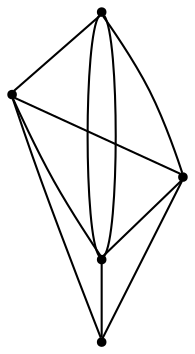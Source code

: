 graph {
  node [shape=point,comment="{\"directed\":false,\"doi\":\"10.4230/LIPIcs.GD.2024.11\",\"figure\":\"14 (1)\"}"]

  v0 [pos="1464.9784007913665,1306.1548668556538"]
  v1 [pos="1381.6221090567806,1306.1548668556538"]
  v2 [pos="1248.2520422814432,1306.1548668556538"]
  v3 [pos="1181.5670088937745,1306.1548668556538"]
  v4 [pos="1064.8681686674522,1306.1548668556538"]

  v0 -- v4 [id="-1",pos="1464.9784007913665,1306.1548668556538 1464.9784325892683,1398.2039928006805 1390.3370554009934,1472.8274696404676 1298.2658491200966,1472.8274696404676 1206.1946428391996,1472.8274696404676 1131.5532656509247,1398.2039928006805 1131.5532656509247,1306.1548668556538 1131.5532656509247,1287.7458809299376 1116.6241507486618,1272.820346298691 1098.2107489570903,1272.820346298691 1079.7973471655189,1272.820346298691 1064.868232263256,1287.7458809299376 1064.8681686674522,1306.1548668556538"]
  v4 -- v1 [id="-2",pos="1064.8681686674522,1306.1548668556538 1064.8682958590596,1246.3235326485772 1113.385852427796,1197.817675045525 1173.2314115182176,1197.817675045525 1233.0770978002465,1197.817675045525 1281.5945907731793,1246.3235326485772 1281.5945907731793,1306.1548668556538 1281.5945907731793,1333.7684093247804 1303.9883267223775,1356.156647691098 1331.608365813931,1356.156647691098 1359.2285320970916,1356.156647691098 1381.6221408546824,1333.7684093247804 1381.6221090567806,1306.1548668556538"]
  v4 -- v2 [id="-3",pos="1064.8681686674522,1306.1548668556538 1064.868232263256,1255.5280891919876 1105.921231380861,1214.4849353240063 1156.5601531713005,1214.4849353240063 1207.19907496174,1214.4849353240063 1248.252074079345,1255.5280891919876 1248.2520422814432,1306.1548668556538"]
  v3 -- v2 [id="-4",pos="1181.5670088937745,1306.1548668556538 1181.5670406916763,1324.56385278137 1196.4961555939392,1339.4893874126165 1214.9095573855107,1339.4893874126165 1233.322959177082,1339.4893874126165 1248.252074079345,1324.56385278137 1248.2520422814432,1306.1548668556538"]
  v3 -- v2 [id="-5",pos="1181.5670088937745,1306.1548668556538 1181.5670406916763,1287.7458809299376 1196.4961555939392,1272.820346298691 1214.9095573855107,1272.820346298691 1233.322959177082,1272.820346298691 1248.252074079345,1287.7458809299376 1248.2520422814432,1306.1548668556538"]
  v2 -- v0 [id="-6",pos="1248.2520422814432,1306.1548668556538 1248.252074079345,1365.9862010627303 1296.7695670522778,1414.4920586657827 1356.6152533343068,1414.4920586657827 1416.4609396163355,1414.4920586657827 1464.9784325892683,1365.9862010627303 1464.9784007913665,1306.1548668556538"]
  v2 -- v1 [id="-7",pos="1248.2520422814432,1306.1548668556538 1248.252074079345,1301.5504904257257 1251.9822223454892,1297.821236716413 1256.5877032528035,1297.821236716413 1261.193184160118,1297.821236716413 1264.923332426262,1301.5504904257257 1264.923332426262,1306.1548668556538 1264.923332426262,1338.372658593604 1291.0472166416043,1364.4902778303385 1323.2727366404722,1364.4902778303385 1355.4982566393403,1364.4902778303385 1381.6221408546824,1338.372658593604 1381.6221090567806,1306.1548668556538"]
  v3 -- v4 [id="-8",pos="1181.5670088937745,1306.1548668556538 1181.5670406916763,1273.9370751177037 1155.443156476334,1247.8194558809691 1123.2176364774662,1247.8194558809691 1090.992116478598,1247.8194558809691 1064.868232263256,1273.9370751177037 1064.8681686674522,1306.1548668556538"]
  v3 -- v0 [id="-9",pos="1181.5670088937745,1306.1548668556538 1181.5670406916763,1384.3993833048924 1245.0094512438325,1447.8265792227455 1323.2727366404722,1447.8265792227455 1401.5360220371122,1447.8265792227455 1464.9784325892683,1384.3993833048924 1464.9784007913665,1306.1548668556538"]
  v1 -- v0 [id="-10",pos="1381.6221090567806,1306.1548668556538 1381.6221408546824,1329.168229211298 1400.2814040230894,1347.8230175518572 1423.3002867219755,1347.8230175518572 1446.3191694208613,1347.8230175518572 1464.9784325892683,1329.168229211298 1464.9784007913665,1306.1548668556538"]
}